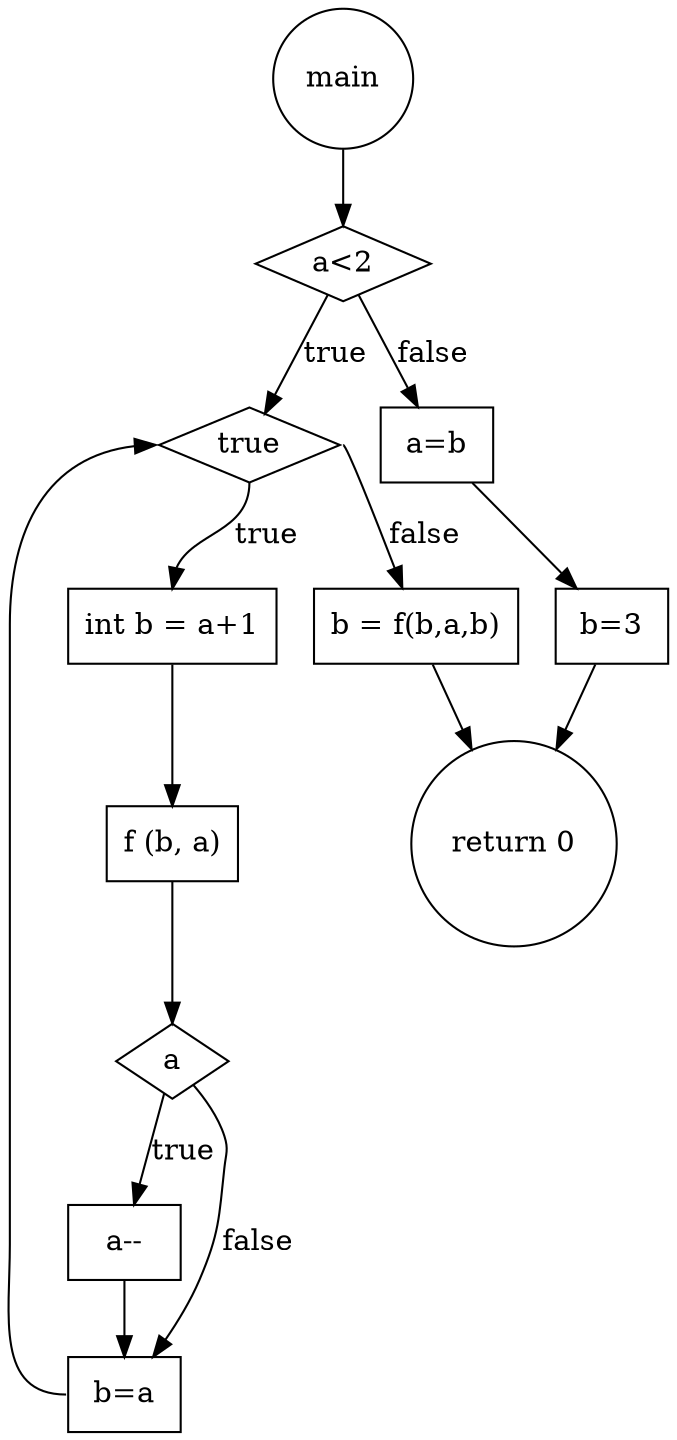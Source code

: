 digraph {
node [shape=circle]
0->1
0[label = "main"]3->4
3[label = "int b = a+1", shape = "rectangle"]
4->5
4[label = "f (b, a)", shape = "rectangle"]
6->7
6[label = "a--", shape = "rectangle"]
5->6[label = true]
5[label = "a", shape = diamond]5->7[label= false]
     7[label = "b=a", shape = "rectangle"]
2:s->3:n[label=true]
2[label = "true", shape=diamond]7:w->2:w
2[label = "true"]2:e->8[label = false]
     8[label = "b = f(b,a,b)", shape = "rectangle"]
1->2[label="true"]
1[label = "a<2",  shape = "diamond"]9->10
9[label = "a=b", shape = "rectangle"]
10->11
10[label = "b=3", shape = "rectangle"]
1->9[label="false"]
8->11
11[label = "return 0", shape = "circle"]
}